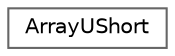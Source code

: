 digraph "Graphical Class Hierarchy"
{
 // LATEX_PDF_SIZE
  bgcolor="transparent";
  edge [fontname=Helvetica,fontsize=10,labelfontname=Helvetica,labelfontsize=10];
  node [fontname=Helvetica,fontsize=10,shape=box,height=0.2,width=0.4];
  rankdir="LR";
  Node0 [id="Node000000",label="ArrayUShort",height=0.2,width=0.4,color="grey40", fillcolor="white", style="filled",URL="$struct_array_u_short.html",tooltip=" "];
}
